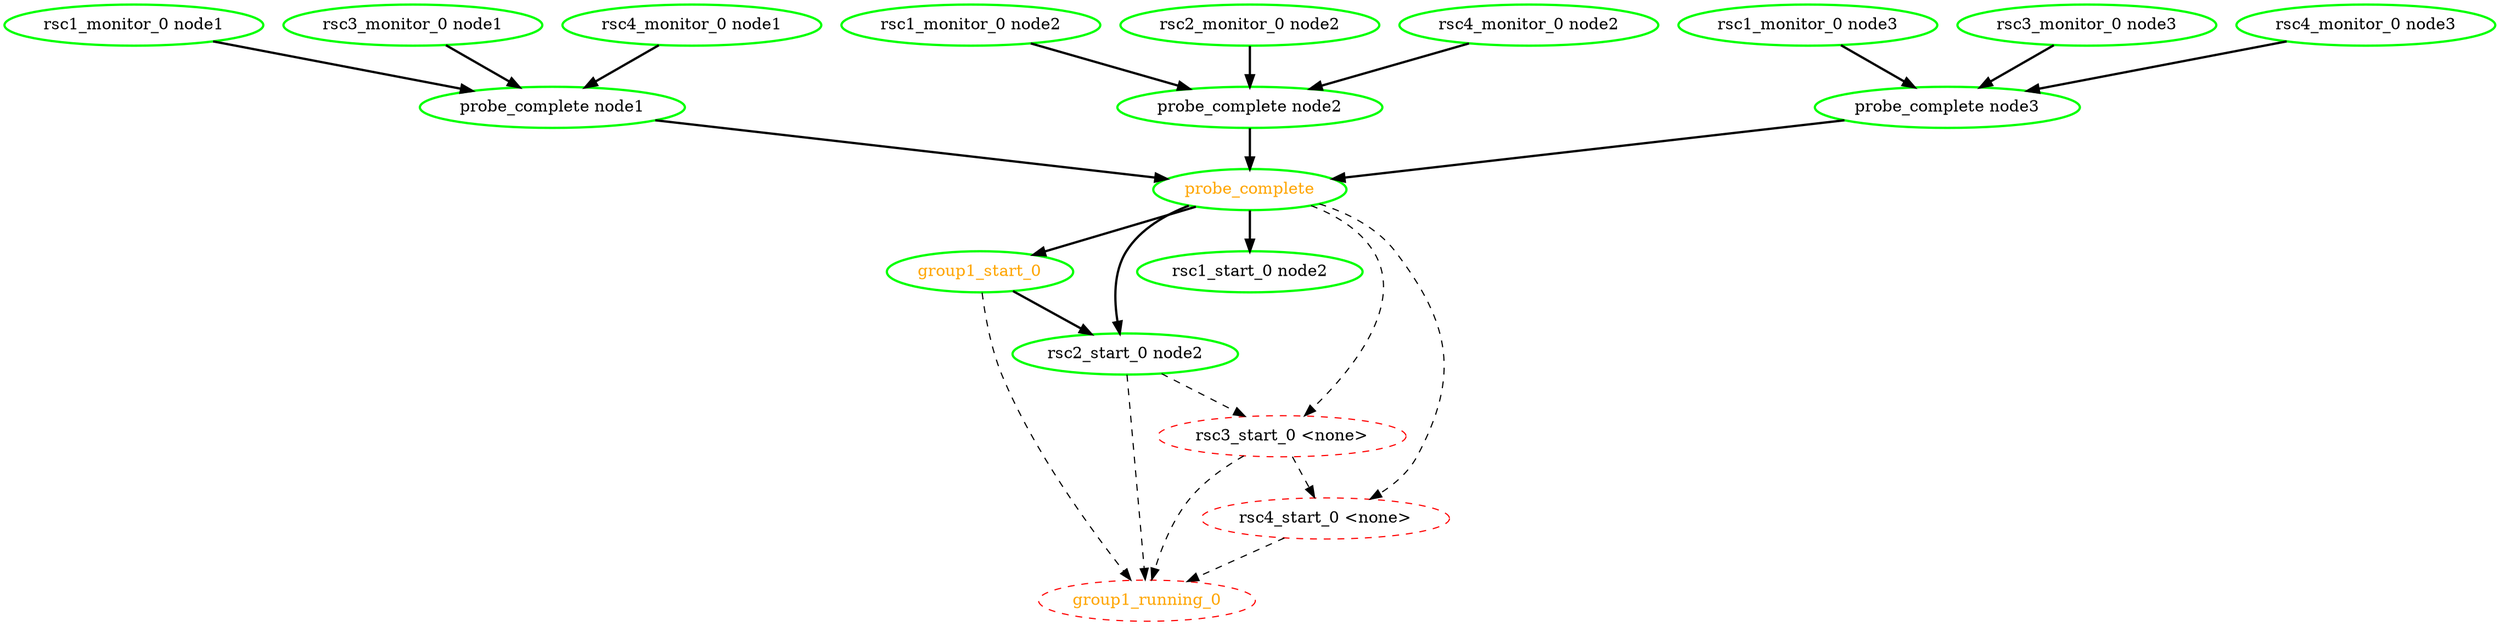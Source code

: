 digraph "g" {
"group1_running_0" [ style=dashed color="red" fontcolor="orange"  ]
"group1_start_0" -> "group1_running_0" [ style = dashed]
"group1_start_0" -> "rsc2_start_0 node2" [ style = bold]
"group1_start_0" [ style=bold color="green" fontcolor="orange"  ]
"probe_complete node1" -> "probe_complete" [ style = bold]
"probe_complete node1" [ style=bold color="green" fontcolor="black"  ]
"probe_complete node2" -> "probe_complete" [ style = bold]
"probe_complete node2" [ style=bold color="green" fontcolor="black"  ]
"probe_complete node3" -> "probe_complete" [ style = bold]
"probe_complete node3" [ style=bold color="green" fontcolor="black"  ]
"probe_complete" -> "group1_start_0" [ style = bold]
"probe_complete" -> "rsc1_start_0 node2" [ style = bold]
"probe_complete" -> "rsc2_start_0 node2" [ style = bold]
"probe_complete" -> "rsc3_start_0 <none>" [ style = dashed]
"probe_complete" -> "rsc4_start_0 <none>" [ style = dashed]
"probe_complete" [ style=bold color="green" fontcolor="orange"  ]
"rsc1_monitor_0 node1" -> "probe_complete node1" [ style = bold]
"rsc1_monitor_0 node1" [ style=bold color="green" fontcolor="black"  ]
"rsc1_monitor_0 node2" -> "probe_complete node2" [ style = bold]
"rsc1_monitor_0 node2" [ style=bold color="green" fontcolor="black"  ]
"rsc1_monitor_0 node3" -> "probe_complete node3" [ style = bold]
"rsc1_monitor_0 node3" [ style=bold color="green" fontcolor="black"  ]
"rsc1_start_0 node2" [ style=bold color="green" fontcolor="black"  ]
"rsc2_monitor_0 node2" -> "probe_complete node2" [ style = bold]
"rsc2_monitor_0 node2" [ style=bold color="green" fontcolor="black"  ]
"rsc2_start_0 node2" -> "group1_running_0" [ style = dashed]
"rsc2_start_0 node2" -> "rsc3_start_0 <none>" [ style = dashed]
"rsc2_start_0 node2" [ style=bold color="green" fontcolor="black"  ]
"rsc3_monitor_0 node1" -> "probe_complete node1" [ style = bold]
"rsc3_monitor_0 node1" [ style=bold color="green" fontcolor="black"  ]
"rsc3_monitor_0 node3" -> "probe_complete node3" [ style = bold]
"rsc3_monitor_0 node3" [ style=bold color="green" fontcolor="black"  ]
"rsc3_start_0 <none>" -> "group1_running_0" [ style = dashed]
"rsc3_start_0 <none>" -> "rsc4_start_0 <none>" [ style = dashed]
"rsc3_start_0 <none>" [ style=dashed color="red" fontcolor="black"  ]
"rsc4_monitor_0 node1" -> "probe_complete node1" [ style = bold]
"rsc4_monitor_0 node1" [ style=bold color="green" fontcolor="black"  ]
"rsc4_monitor_0 node2" -> "probe_complete node2" [ style = bold]
"rsc4_monitor_0 node2" [ style=bold color="green" fontcolor="black"  ]
"rsc4_monitor_0 node3" -> "probe_complete node3" [ style = bold]
"rsc4_monitor_0 node3" [ style=bold color="green" fontcolor="black"  ]
"rsc4_start_0 <none>" -> "group1_running_0" [ style = dashed]
"rsc4_start_0 <none>" [ style=dashed color="red" fontcolor="black"  ]
}
